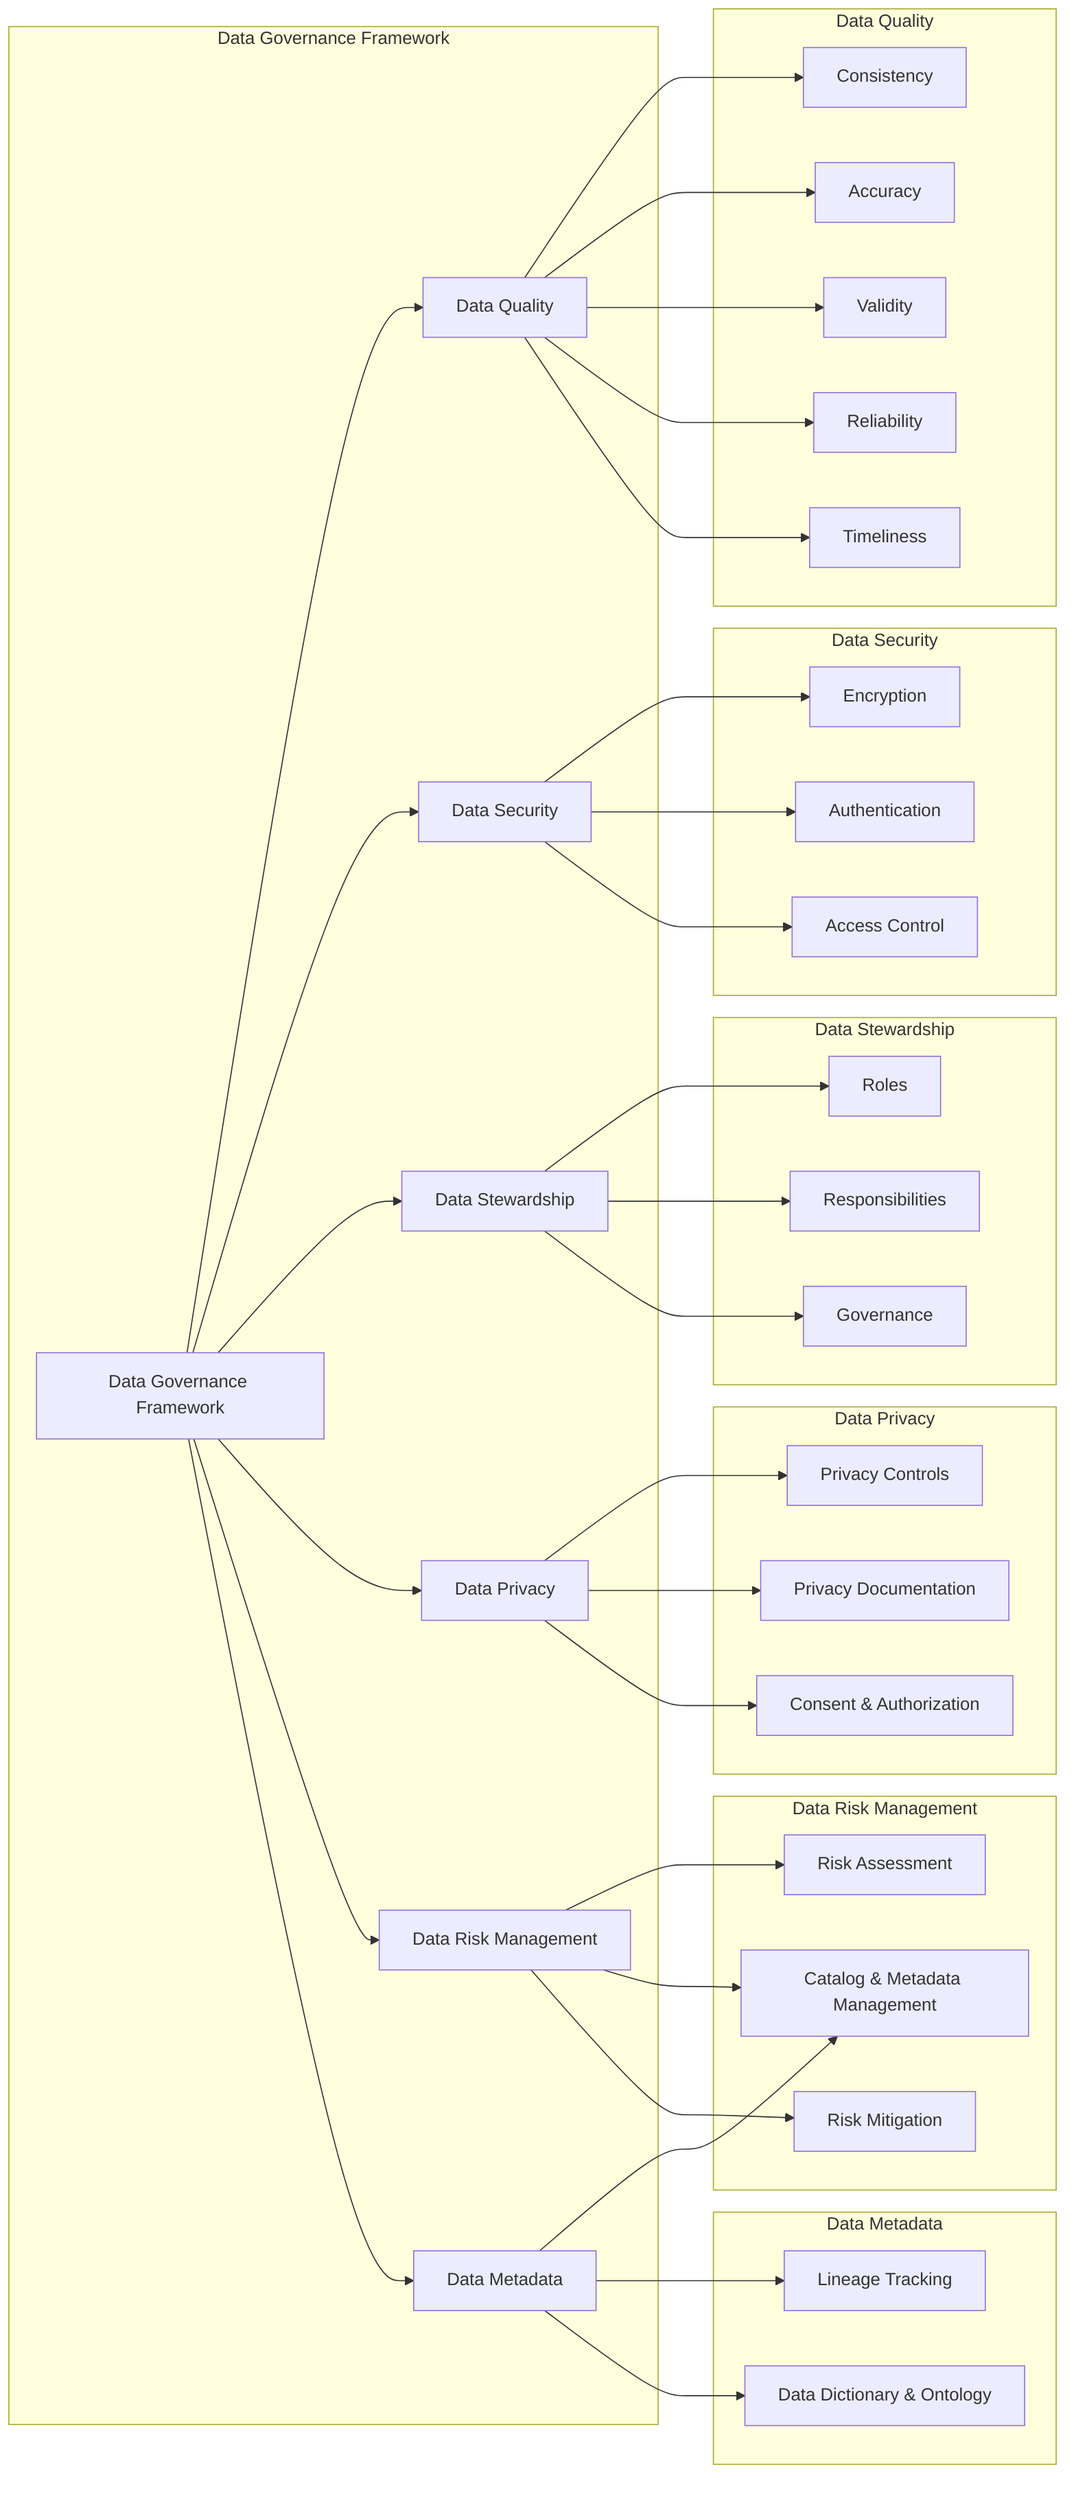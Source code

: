 graph LR

subgraph "Data Governance Framework"
    DGF[Data Governance Framework]
    DQ[Data Quality]
    DS[Data Security]
    DST[Data Stewardship]
    DP[Data Privacy]
    DR[Data Risk Management]
    DM[Data Metadata]
    DGF --> DQ
    DGF --> DS
    DGF --> DST
    DGF --> DP
    DGF --> DR
    DGF --> DM
end

subgraph "Data Quality"
    DQ --> C[Consistency]
    DQ --> A[Accuracy]
    DQ --> V[Validity]
    DQ --> R[Reliability]
    DQ --> T[Timeliness]
end

subgraph "Data Security"
    DS --> E[Encryption]
    DS --> AU[Authentication]
    DS --> AC[Access Control]
end

subgraph "Data Stewardship"
    DST --> RO[Roles]
    DST --> RE[Responsibilities]
    DST --> GOV[Governance]
end

subgraph "Data Privacy"
    DP --> PC[Privacy Controls]
    DP --> PD[Privacy Documentation]
    DP --> CA[Consent & Authorization]
end

subgraph "Data Risk Management"
    DR --> RA[Risk Assessment]
    DR --> CM[Compliance Management]
    DR --> RM[Risk Mitigation]
end

subgraph "Data Metadata"
    DM --> CM[Catalog & Metadata Management]
    DM --> LT[Lineage Tracking]
    DM --> DDO[Data Dictionary & Ontology]
end